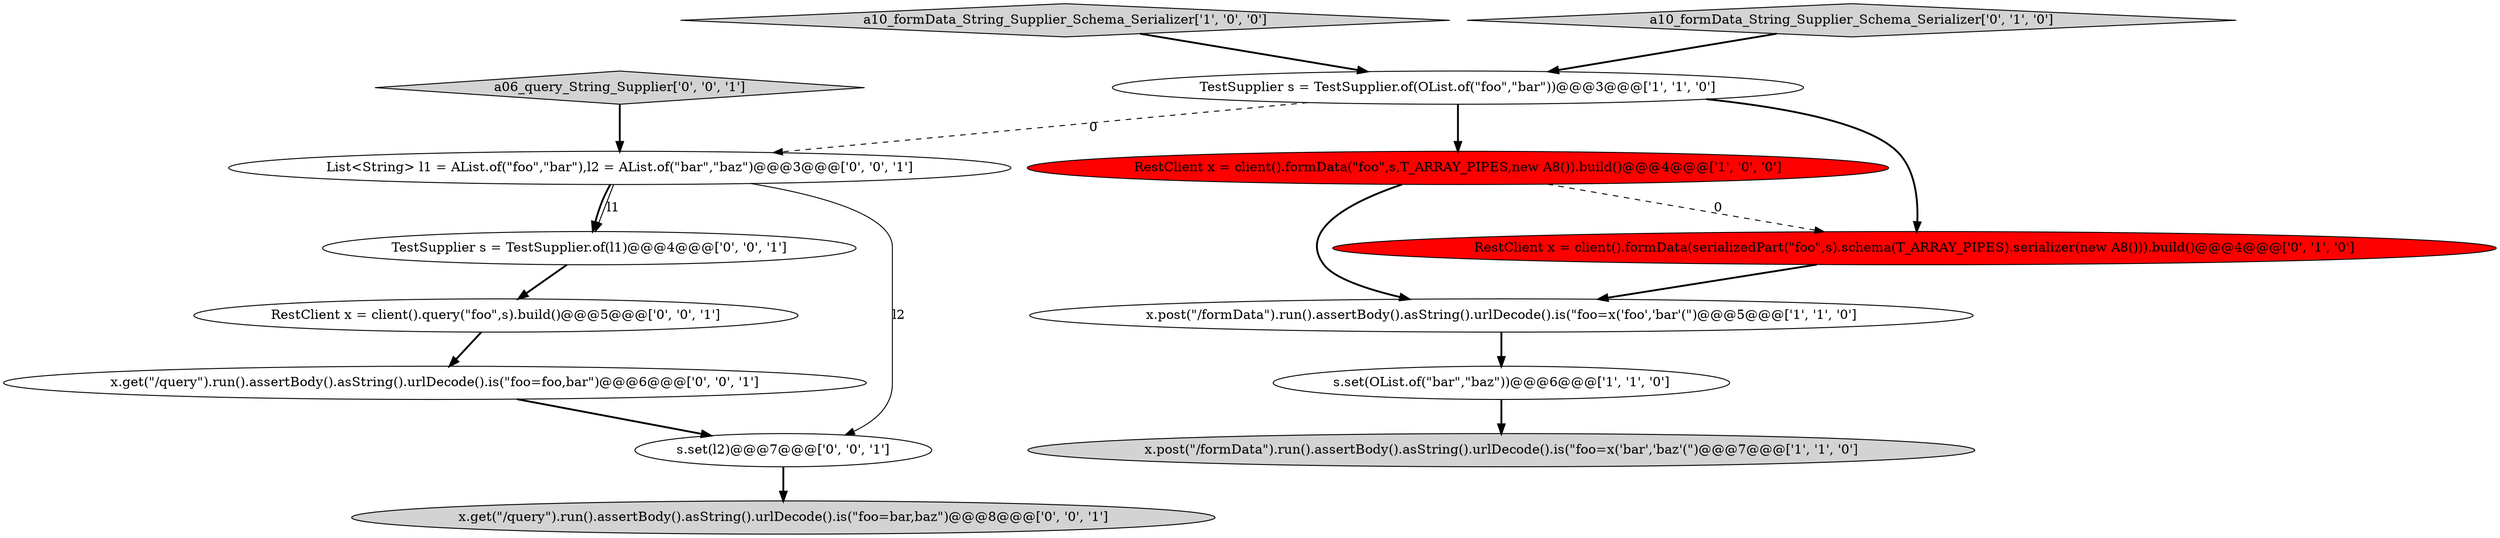 digraph {
8 [style = filled, label = "RestClient x = client().query(\"foo\",s).build()@@@5@@@['0', '0', '1']", fillcolor = white, shape = ellipse image = "AAA0AAABBB3BBB"];
1 [style = filled, label = "RestClient x = client().formData(\"foo\",s,T_ARRAY_PIPES,new A8()).build()@@@4@@@['1', '0', '0']", fillcolor = red, shape = ellipse image = "AAA1AAABBB1BBB"];
6 [style = filled, label = "RestClient x = client().formData(serializedPart(\"foo\",s).schema(T_ARRAY_PIPES).serializer(new A8())).build()@@@4@@@['0', '1', '0']", fillcolor = red, shape = ellipse image = "AAA1AAABBB2BBB"];
10 [style = filled, label = "TestSupplier s = TestSupplier.of(l1)@@@4@@@['0', '0', '1']", fillcolor = white, shape = ellipse image = "AAA0AAABBB3BBB"];
11 [style = filled, label = "List<String> l1 = AList.of(\"foo\",\"bar\"),l2 = AList.of(\"bar\",\"baz\")@@@3@@@['0', '0', '1']", fillcolor = white, shape = ellipse image = "AAA0AAABBB3BBB"];
2 [style = filled, label = "a10_formData_String_Supplier_Schema_Serializer['1', '0', '0']", fillcolor = lightgray, shape = diamond image = "AAA0AAABBB1BBB"];
3 [style = filled, label = "s.set(OList.of(\"bar\",\"baz\"))@@@6@@@['1', '1', '0']", fillcolor = white, shape = ellipse image = "AAA0AAABBB1BBB"];
12 [style = filled, label = "a06_query_String_Supplier['0', '0', '1']", fillcolor = lightgray, shape = diamond image = "AAA0AAABBB3BBB"];
5 [style = filled, label = "x.post(\"/formData\").run().assertBody().asString().urlDecode().is(\"foo=x('bar','baz'(\")@@@7@@@['1', '1', '0']", fillcolor = lightgray, shape = ellipse image = "AAA0AAABBB1BBB"];
13 [style = filled, label = "x.get(\"/query\").run().assertBody().asString().urlDecode().is(\"foo=foo,bar\")@@@6@@@['0', '0', '1']", fillcolor = white, shape = ellipse image = "AAA0AAABBB3BBB"];
7 [style = filled, label = "a10_formData_String_Supplier_Schema_Serializer['0', '1', '0']", fillcolor = lightgray, shape = diamond image = "AAA0AAABBB2BBB"];
14 [style = filled, label = "s.set(l2)@@@7@@@['0', '0', '1']", fillcolor = white, shape = ellipse image = "AAA0AAABBB3BBB"];
4 [style = filled, label = "x.post(\"/formData\").run().assertBody().asString().urlDecode().is(\"foo=x('foo','bar'(\")@@@5@@@['1', '1', '0']", fillcolor = white, shape = ellipse image = "AAA0AAABBB1BBB"];
9 [style = filled, label = "x.get(\"/query\").run().assertBody().asString().urlDecode().is(\"foo=bar,baz\")@@@8@@@['0', '0', '1']", fillcolor = lightgray, shape = ellipse image = "AAA0AAABBB3BBB"];
0 [style = filled, label = "TestSupplier s = TestSupplier.of(OList.of(\"foo\",\"bar\"))@@@3@@@['1', '1', '0']", fillcolor = white, shape = ellipse image = "AAA0AAABBB1BBB"];
4->3 [style = bold, label=""];
6->4 [style = bold, label=""];
1->4 [style = bold, label=""];
3->5 [style = bold, label=""];
2->0 [style = bold, label=""];
7->0 [style = bold, label=""];
14->9 [style = bold, label=""];
0->11 [style = dashed, label="0"];
10->8 [style = bold, label=""];
0->6 [style = bold, label=""];
11->10 [style = bold, label=""];
0->1 [style = bold, label=""];
13->14 [style = bold, label=""];
11->10 [style = solid, label="l1"];
11->14 [style = solid, label="l2"];
1->6 [style = dashed, label="0"];
8->13 [style = bold, label=""];
12->11 [style = bold, label=""];
}

